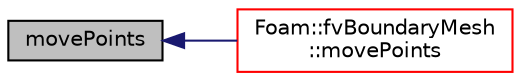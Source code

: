 digraph "movePoints"
{
  bgcolor="transparent";
  edge [fontname="Helvetica",fontsize="10",labelfontname="Helvetica",labelfontsize="10"];
  node [fontname="Helvetica",fontsize="10",shape=record];
  rankdir="LR";
  Node89 [label="movePoints",height=0.2,width=0.4,color="black", fillcolor="grey75", style="filled", fontcolor="black"];
  Node89 -> Node90 [dir="back",color="midnightblue",fontsize="10",style="solid",fontname="Helvetica"];
  Node90 [label="Foam::fvBoundaryMesh\l::movePoints",height=0.2,width=0.4,color="red",URL="$a23589.html#a6515a3b20e9603401422337166c347f2",tooltip="Correct patches after moving points. "];
}

